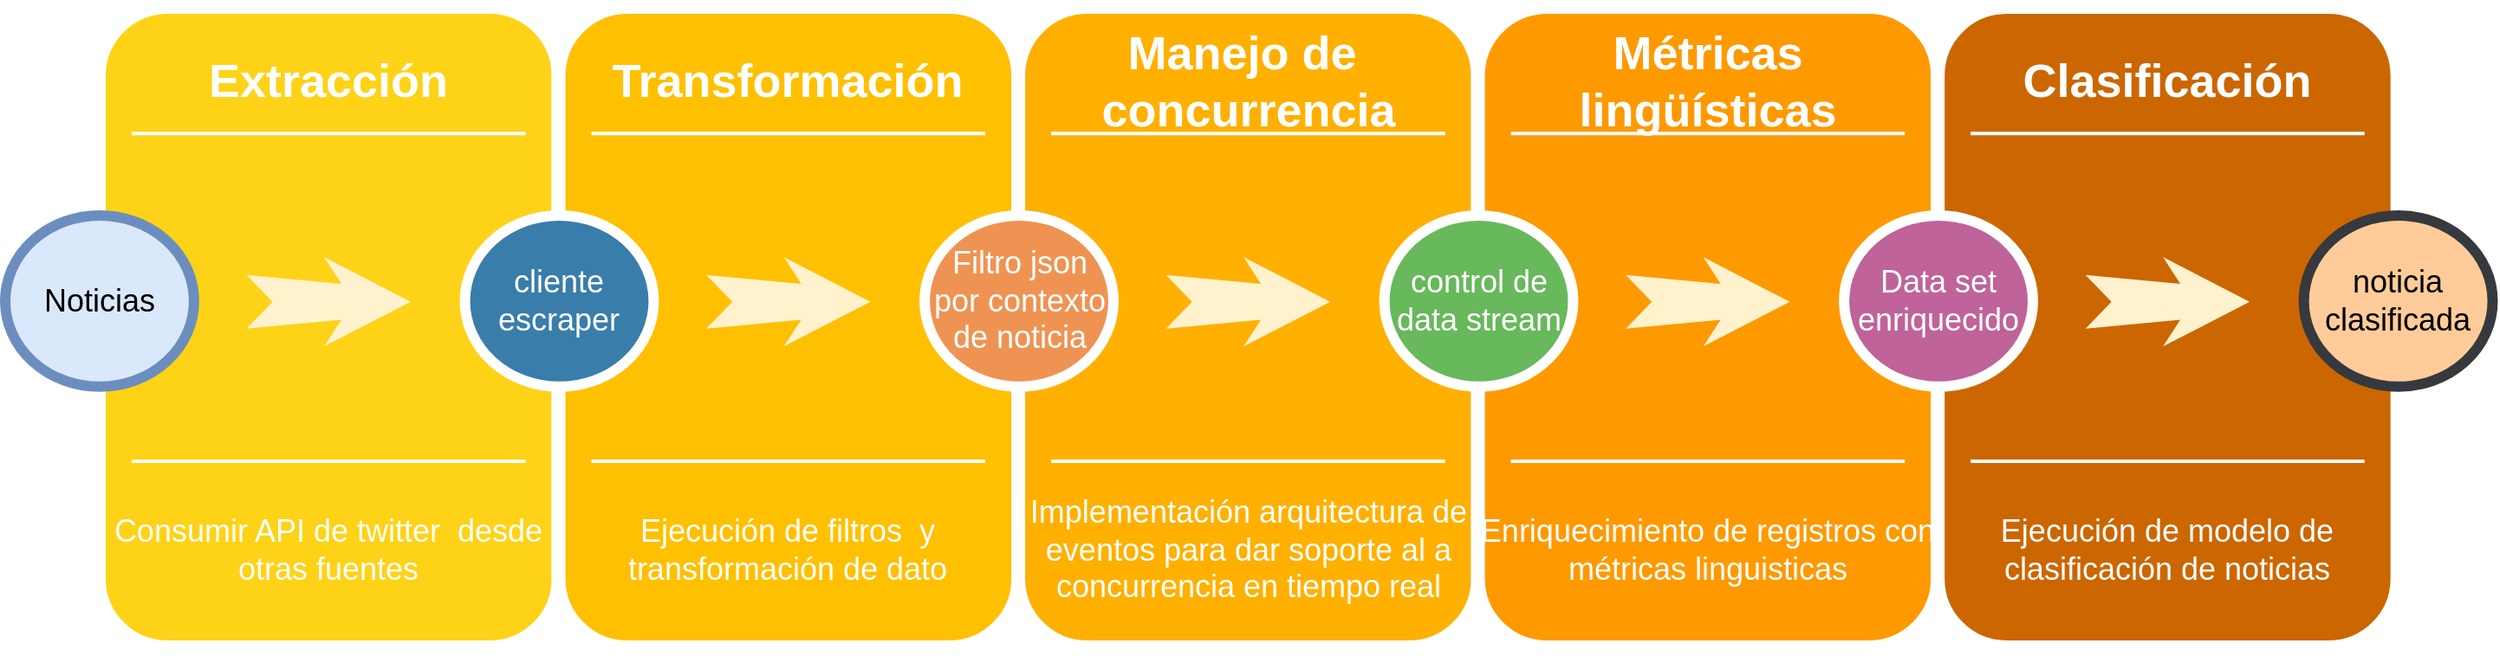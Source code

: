 <mxfile version="14.5.1" type="google"><diagram name="Page-1" id="12e1b939-464a-85fe-373e-61e167be1490"><mxGraphModel dx="1537" dy="818" grid="1" gridSize="10" guides="1" tooltips="1" connect="1" arrows="1" fold="1" page="1" pageScale="1.5" pageWidth="1169" pageHeight="826" background="#ffffff" math="0" shadow="0"><root><mxCell id="0"/><mxCell id="1" parent="0"/><mxCell id="uN0ZOCYOE35A7PCFBVAL-8" value="" style="group" parent="1" vertex="1" connectable="0"><mxGeometry x="50" y="410" width="1435.26" height="370" as="geometry"/></mxCell><mxCell id="60da8b9f42644d3a-2" value="" style="whiteSpace=wrap;html=1;rounded=1;shadow=0;strokeWidth=8;fontSize=20;align=center;fillColor=#FED217;strokeColor=#FFFFFF;" parent="uN0ZOCYOE35A7PCFBVAL-8" vertex="1"><mxGeometry x="54" width="265.263" height="370" as="geometry"/></mxCell><mxCell id="60da8b9f42644d3a-3" value="Extracción" style="text;html=1;strokeColor=none;fillColor=none;align=center;verticalAlign=middle;whiteSpace=wrap;rounded=0;shadow=0;fontSize=27;fontColor=#FFFFFF;fontStyle=1" parent="uN0ZOCYOE35A7PCFBVAL-8" vertex="1"><mxGeometry x="54" y="17.209" width="265.263" height="51.628" as="geometry"/></mxCell><mxCell id="60da8b9f42644d3a-4" value="&lt;font style=&quot;font-size: 18px&quot;&gt;Consumir API de twitter&amp;nbsp; desde otras fuentes&lt;/font&gt;" style="text;html=1;strokeColor=none;fillColor=none;align=center;verticalAlign=middle;whiteSpace=wrap;rounded=0;shadow=0;fontSize=14;fontColor=#FFFFFF;" parent="uN0ZOCYOE35A7PCFBVAL-8" vertex="1"><mxGeometry x="54" y="275.349" width="265.263" height="77.442" as="geometry"/></mxCell><mxCell id="60da8b9f42644d3a-6" value="" style="line;strokeWidth=2;html=1;rounded=0;shadow=0;fontSize=27;align=center;fillColor=none;strokeColor=#FFFFFF;" parent="uN0ZOCYOE35A7PCFBVAL-8" vertex="1"><mxGeometry x="72.947" y="68.837" width="227.368" height="8.605" as="geometry"/></mxCell><mxCell id="60da8b9f42644d3a-7" value="" style="line;strokeWidth=2;html=1;rounded=0;shadow=0;fontSize=27;align=center;fillColor=none;strokeColor=#FFFFFF;" parent="uN0ZOCYOE35A7PCFBVAL-8" vertex="1"><mxGeometry x="72.947" y="258.14" width="227.368" height="8.605" as="geometry"/></mxCell><mxCell id="60da8b9f42644d3a-8" value="&lt;font style=&quot;font-size: 18px&quot;&gt;Noticias&lt;/font&gt;" style="ellipse;whiteSpace=wrap;html=1;rounded=0;shadow=0;strokeWidth=6;fontSize=14;align=center;fillColor=#dae8fc;strokeColor=#6c8ebf;" parent="uN0ZOCYOE35A7PCFBVAL-8" vertex="1"><mxGeometry y="120.465" width="108.947" height="98.953" as="geometry"/></mxCell><mxCell id="60da8b9f42644d3a-9" value="" style="html=1;shadow=0;dashed=0;align=center;verticalAlign=middle;shape=mxgraph.arrows2.stylisedArrow;dy=0.6;dx=40;notch=15;feather=0.4;rounded=0;strokeWidth=1;fontSize=27;strokeColor=none;fillColor=#fff2cc;" parent="uN0ZOCYOE35A7PCFBVAL-8" vertex="1"><mxGeometry x="139.263" y="144.558" width="94.737" height="51.628" as="geometry"/></mxCell><mxCell id="60da8b9f42644d3a-17" value="" style="whiteSpace=wrap;html=1;rounded=1;shadow=0;strokeWidth=8;fontSize=20;align=center;fillColor=#FFC001;strokeColor=#FFFFFF;" parent="uN0ZOCYOE35A7PCFBVAL-8" vertex="1"><mxGeometry x="319.263" width="265.263" height="370" as="geometry"/></mxCell><mxCell id="60da8b9f42644d3a-18" value="Transformación" style="text;html=1;strokeColor=none;fillColor=none;align=center;verticalAlign=middle;whiteSpace=wrap;rounded=0;shadow=0;fontSize=27;fontColor=#FFFFFF;fontStyle=1" parent="uN0ZOCYOE35A7PCFBVAL-8" vertex="1"><mxGeometry x="319.263" y="17.209" width="265.263" height="51.628" as="geometry"/></mxCell><mxCell id="60da8b9f42644d3a-19" value="&lt;font style=&quot;font-size: 18px&quot;&gt;Ejecución de filtros&amp;nbsp; y transformación de dato&lt;/font&gt;" style="text;html=1;strokeColor=none;fillColor=none;align=center;verticalAlign=middle;whiteSpace=wrap;rounded=0;shadow=0;fontSize=14;fontColor=#FFFFFF;" parent="uN0ZOCYOE35A7PCFBVAL-8" vertex="1"><mxGeometry x="319.263" y="275.349" width="265.263" height="77.442" as="geometry"/></mxCell><mxCell id="60da8b9f42644d3a-20" value="" style="line;strokeWidth=2;html=1;rounded=0;shadow=0;fontSize=27;align=center;fillColor=none;strokeColor=#FFFFFF;" parent="uN0ZOCYOE35A7PCFBVAL-8" vertex="1"><mxGeometry x="338.211" y="68.837" width="227.368" height="8.605" as="geometry"/></mxCell><mxCell id="60da8b9f42644d3a-21" value="" style="line;strokeWidth=2;html=1;rounded=0;shadow=0;fontSize=27;align=center;fillColor=none;strokeColor=#FFFFFF;" parent="uN0ZOCYOE35A7PCFBVAL-8" vertex="1"><mxGeometry x="338.211" y="258.14" width="227.368" height="8.605" as="geometry"/></mxCell><mxCell id="60da8b9f42644d3a-22" value="&lt;font style=&quot;font-size: 18px&quot;&gt;cliente&lt;br&gt;escraper&lt;br&gt;&lt;/font&gt;" style="ellipse;whiteSpace=wrap;html=1;rounded=0;shadow=0;strokeWidth=6;fontSize=14;align=center;fillColor=#397DAA;strokeColor=#FFFFFF;fontColor=#FFFFFF;" parent="uN0ZOCYOE35A7PCFBVAL-8" vertex="1"><mxGeometry x="265.263" y="120.465" width="108.947" height="98.953" as="geometry"/></mxCell><mxCell id="60da8b9f42644d3a-23" value="" style="html=1;shadow=0;dashed=0;align=center;verticalAlign=middle;shape=mxgraph.arrows2.stylisedArrow;dy=0.6;dx=40;notch=15;feather=0.4;rounded=0;strokeWidth=1;fontSize=27;strokeColor=none;fillColor=#fff2cc;" parent="uN0ZOCYOE35A7PCFBVAL-8" vertex="1"><mxGeometry x="404.526" y="144.558" width="94.737" height="51.628" as="geometry"/></mxCell><mxCell id="60da8b9f42644d3a-24" value="" style="whiteSpace=wrap;html=1;rounded=1;shadow=0;strokeWidth=8;fontSize=20;align=center;fillColor=#FFB001;strokeColor=#FFFFFF;" parent="uN0ZOCYOE35A7PCFBVAL-8" vertex="1"><mxGeometry x="584.526" width="265.263" height="370" as="geometry"/></mxCell><mxCell id="60da8b9f42644d3a-25" value="Manejo de&amp;nbsp;&lt;br&gt;concurrencia" style="text;html=1;strokeColor=none;fillColor=none;align=center;verticalAlign=middle;whiteSpace=wrap;rounded=0;shadow=0;fontSize=27;fontColor=#FFFFFF;fontStyle=1" parent="uN0ZOCYOE35A7PCFBVAL-8" vertex="1"><mxGeometry x="584.526" y="17.209" width="265.263" height="51.628" as="geometry"/></mxCell><mxCell id="60da8b9f42644d3a-26" value="&lt;font&gt;&lt;div style=&quot;font-size: 18px&quot;&gt;Implementación arquitectura de eventos para dar soporte al a concurrencia en tiempo real&lt;/div&gt;&lt;/font&gt;" style="text;html=1;strokeColor=none;fillColor=none;align=center;verticalAlign=middle;whiteSpace=wrap;rounded=0;shadow=0;fontSize=14;fontColor=#FFFFFF;" parent="uN0ZOCYOE35A7PCFBVAL-8" vertex="1"><mxGeometry x="584.526" y="275.349" width="265.263" height="77.442" as="geometry"/></mxCell><mxCell id="60da8b9f42644d3a-27" value="" style="line;strokeWidth=2;html=1;rounded=0;shadow=0;fontSize=27;align=center;fillColor=none;strokeColor=#FFFFFF;" parent="uN0ZOCYOE35A7PCFBVAL-8" vertex="1"><mxGeometry x="603.474" y="68.837" width="227.368" height="8.605" as="geometry"/></mxCell><mxCell id="60da8b9f42644d3a-28" value="" style="line;strokeWidth=2;html=1;rounded=0;shadow=0;fontSize=27;align=center;fillColor=none;strokeColor=#FFFFFF;" parent="uN0ZOCYOE35A7PCFBVAL-8" vertex="1"><mxGeometry x="603.474" y="258.14" width="227.368" height="8.605" as="geometry"/></mxCell><mxCell id="60da8b9f42644d3a-29" value="&lt;div&gt;&lt;span style=&quot;font-size: 18px&quot;&gt;Filtro json&lt;/span&gt;&lt;/div&gt;&lt;div&gt;&lt;span style=&quot;font-size: 18px&quot;&gt;por contexto de noticia&lt;/span&gt;&lt;/div&gt;" style="ellipse;whiteSpace=wrap;html=1;rounded=0;shadow=0;strokeWidth=6;fontSize=14;align=center;fillColor=#EF9353;strokeColor=#FFFFFF;fontColor=#FFFFFF;" parent="uN0ZOCYOE35A7PCFBVAL-8" vertex="1"><mxGeometry x="530.526" y="120.465" width="108.947" height="98.953" as="geometry"/></mxCell><mxCell id="60da8b9f42644d3a-30" value="" style="html=1;shadow=0;dashed=0;align=center;verticalAlign=middle;shape=mxgraph.arrows2.stylisedArrow;dy=0.6;dx=40;notch=15;feather=0.4;rounded=0;strokeWidth=1;fontSize=27;strokeColor=none;fillColor=#fff2cc;" parent="uN0ZOCYOE35A7PCFBVAL-8" vertex="1"><mxGeometry x="669.789" y="144.558" width="94.737" height="51.628" as="geometry"/></mxCell><mxCell id="60da8b9f42644d3a-31" value="" style="whiteSpace=wrap;html=1;rounded=1;shadow=0;strokeWidth=8;fontSize=20;align=center;fillColor=#FE9900;strokeColor=#FFFFFF;" parent="uN0ZOCYOE35A7PCFBVAL-8" vertex="1"><mxGeometry x="849.789" width="265.263" height="370" as="geometry"/></mxCell><mxCell id="60da8b9f42644d3a-32" value="Métricas &lt;br&gt;lingüísticas" style="text;html=1;strokeColor=none;fillColor=none;align=center;verticalAlign=middle;whiteSpace=wrap;rounded=0;shadow=0;fontSize=27;fontColor=#FFFFFF;fontStyle=1" parent="uN0ZOCYOE35A7PCFBVAL-8" vertex="1"><mxGeometry x="849.789" y="17.209" width="265.263" height="51.628" as="geometry"/></mxCell><mxCell id="60da8b9f42644d3a-33" value="&lt;font style=&quot;font-size: 18px&quot;&gt;Enriquecimiento de registros con métricas linguisticas&lt;/font&gt;" style="text;html=1;strokeColor=none;fillColor=none;align=center;verticalAlign=middle;whiteSpace=wrap;rounded=0;shadow=0;fontSize=14;fontColor=#FFFFFF;" parent="uN0ZOCYOE35A7PCFBVAL-8" vertex="1"><mxGeometry x="849.789" y="275.349" width="265.263" height="77.442" as="geometry"/></mxCell><mxCell id="60da8b9f42644d3a-34" value="" style="line;strokeWidth=2;html=1;rounded=0;shadow=0;fontSize=27;align=center;fillColor=none;strokeColor=#FFFFFF;" parent="uN0ZOCYOE35A7PCFBVAL-8" vertex="1"><mxGeometry x="868.737" y="68.837" width="227.368" height="8.605" as="geometry"/></mxCell><mxCell id="60da8b9f42644d3a-35" value="" style="line;strokeWidth=2;html=1;rounded=0;shadow=0;fontSize=27;align=center;fillColor=none;strokeColor=#FFFFFF;" parent="uN0ZOCYOE35A7PCFBVAL-8" vertex="1"><mxGeometry x="868.737" y="258.14" width="227.368" height="8.605" as="geometry"/></mxCell><mxCell id="60da8b9f42644d3a-36" value="&lt;span style=&quot;font-size: 18px&quot;&gt;control de data stream&lt;/span&gt;" style="ellipse;whiteSpace=wrap;html=1;rounded=0;shadow=0;strokeWidth=6;fontSize=14;align=center;fillColor=#68B85C;strokeColor=#FFFFFF;fontColor=#FFFFFF;" parent="uN0ZOCYOE35A7PCFBVAL-8" vertex="1"><mxGeometry x="795.789" y="120.465" width="108.947" height="98.953" as="geometry"/></mxCell><mxCell id="60da8b9f42644d3a-37" value="" style="html=1;shadow=0;dashed=0;align=center;verticalAlign=middle;shape=mxgraph.arrows2.stylisedArrow;dy=0.6;dx=40;notch=15;feather=0.4;rounded=0;strokeWidth=1;fontSize=27;strokeColor=none;fillColor=#fff2cc;" parent="uN0ZOCYOE35A7PCFBVAL-8" vertex="1"><mxGeometry x="935.053" y="144.558" width="94.737" height="51.628" as="geometry"/></mxCell><mxCell id="uN0ZOCYOE35A7PCFBVAL-1" value="" style="whiteSpace=wrap;html=1;rounded=1;shadow=0;strokeWidth=8;fontSize=20;align=center;strokeColor=#FFFFFF;fillColor=#CC6600;" parent="uN0ZOCYOE35A7PCFBVAL-8" vertex="1"><mxGeometry x="1115.049" width="265.263" height="370" as="geometry"/></mxCell><mxCell id="uN0ZOCYOE35A7PCFBVAL-2" value="Clasificación" style="text;html=1;strokeColor=none;fillColor=none;align=center;verticalAlign=middle;whiteSpace=wrap;rounded=0;shadow=0;fontSize=27;fontColor=#FFFFFF;fontStyle=1" parent="uN0ZOCYOE35A7PCFBVAL-8" vertex="1"><mxGeometry x="1115.049" y="17.209" width="265.263" height="51.628" as="geometry"/></mxCell><mxCell id="uN0ZOCYOE35A7PCFBVAL-3" value="&lt;font style=&quot;font-size: 18px&quot;&gt;Ejecución de modelo de clasificación de noticias&lt;/font&gt;" style="text;html=1;strokeColor=none;fillColor=none;align=center;verticalAlign=middle;whiteSpace=wrap;rounded=0;shadow=0;fontSize=14;fontColor=#FFFFFF;" parent="uN0ZOCYOE35A7PCFBVAL-8" vertex="1"><mxGeometry x="1115.049" y="275.349" width="265.263" height="77.442" as="geometry"/></mxCell><mxCell id="uN0ZOCYOE35A7PCFBVAL-4" value="" style="line;strokeWidth=2;html=1;rounded=0;shadow=0;fontSize=27;align=center;fillColor=none;strokeColor=#FFFFFF;" parent="uN0ZOCYOE35A7PCFBVAL-8" vertex="1"><mxGeometry x="1133.997" y="68.837" width="227.368" height="8.605" as="geometry"/></mxCell><mxCell id="uN0ZOCYOE35A7PCFBVAL-5" value="" style="line;strokeWidth=2;html=1;rounded=0;shadow=0;fontSize=27;align=center;fillColor=none;strokeColor=#FFFFFF;" parent="uN0ZOCYOE35A7PCFBVAL-8" vertex="1"><mxGeometry x="1133.997" y="258.14" width="227.368" height="8.605" as="geometry"/></mxCell><mxCell id="uN0ZOCYOE35A7PCFBVAL-6" value="" style="html=1;shadow=0;dashed=0;align=center;verticalAlign=middle;shape=mxgraph.arrows2.stylisedArrow;dy=0.6;dx=40;notch=15;feather=0.4;rounded=0;strokeWidth=1;fontSize=27;strokeColor=none;fillColor=#fff2cc;" parent="uN0ZOCYOE35A7PCFBVAL-8" vertex="1"><mxGeometry x="1200.313" y="144.558" width="94.737" height="51.628" as="geometry"/></mxCell><mxCell id="uN0ZOCYOE35A7PCFBVAL-7" value="&lt;span style=&quot;font-size: 18px&quot;&gt;noticia clasificada&lt;/span&gt;" style="ellipse;whiteSpace=wrap;html=1;rounded=0;shadow=0;strokeWidth=6;fontSize=14;align=center;fillColor=#ffcc99;strokeColor=#36393d;" parent="uN0ZOCYOE35A7PCFBVAL-8" vertex="1"><mxGeometry x="1326.313" y="120.465" width="108.947" height="98.953" as="geometry"/></mxCell><mxCell id="60da8b9f42644d3a-38" value="&lt;span style=&quot;font-size: 18px&quot;&gt;Data set enriquecido&lt;/span&gt;" style="ellipse;whiteSpace=wrap;html=1;rounded=0;shadow=0;strokeWidth=6;fontSize=14;align=center;fillColor=#BF639A;strokeColor=#FFFFFF;fontColor=#FFFFFF;" parent="uN0ZOCYOE35A7PCFBVAL-8" vertex="1"><mxGeometry x="1061.053" y="120.465" width="108.947" height="98.953" as="geometry"/></mxCell></root></mxGraphModel></diagram></mxfile>